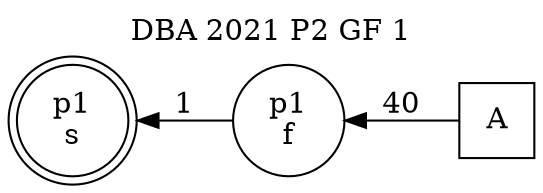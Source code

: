 digraph DBA_2021_P2_GF_1_GOOD {
labelloc="tl"
label= " DBA 2021 P2 GF 1 "
rankdir="RL";
graph [ size=" 10 , 10 !"]

"A" [shape="square" label="A"]
"p1_f" [shape="circle" label="p1
f"]
"p1_s" [shape="doublecircle" label="p1
s"]
"A" -> "p1_f" [ label=40]
"p1_f" -> "p1_s" [ label=1]
}
